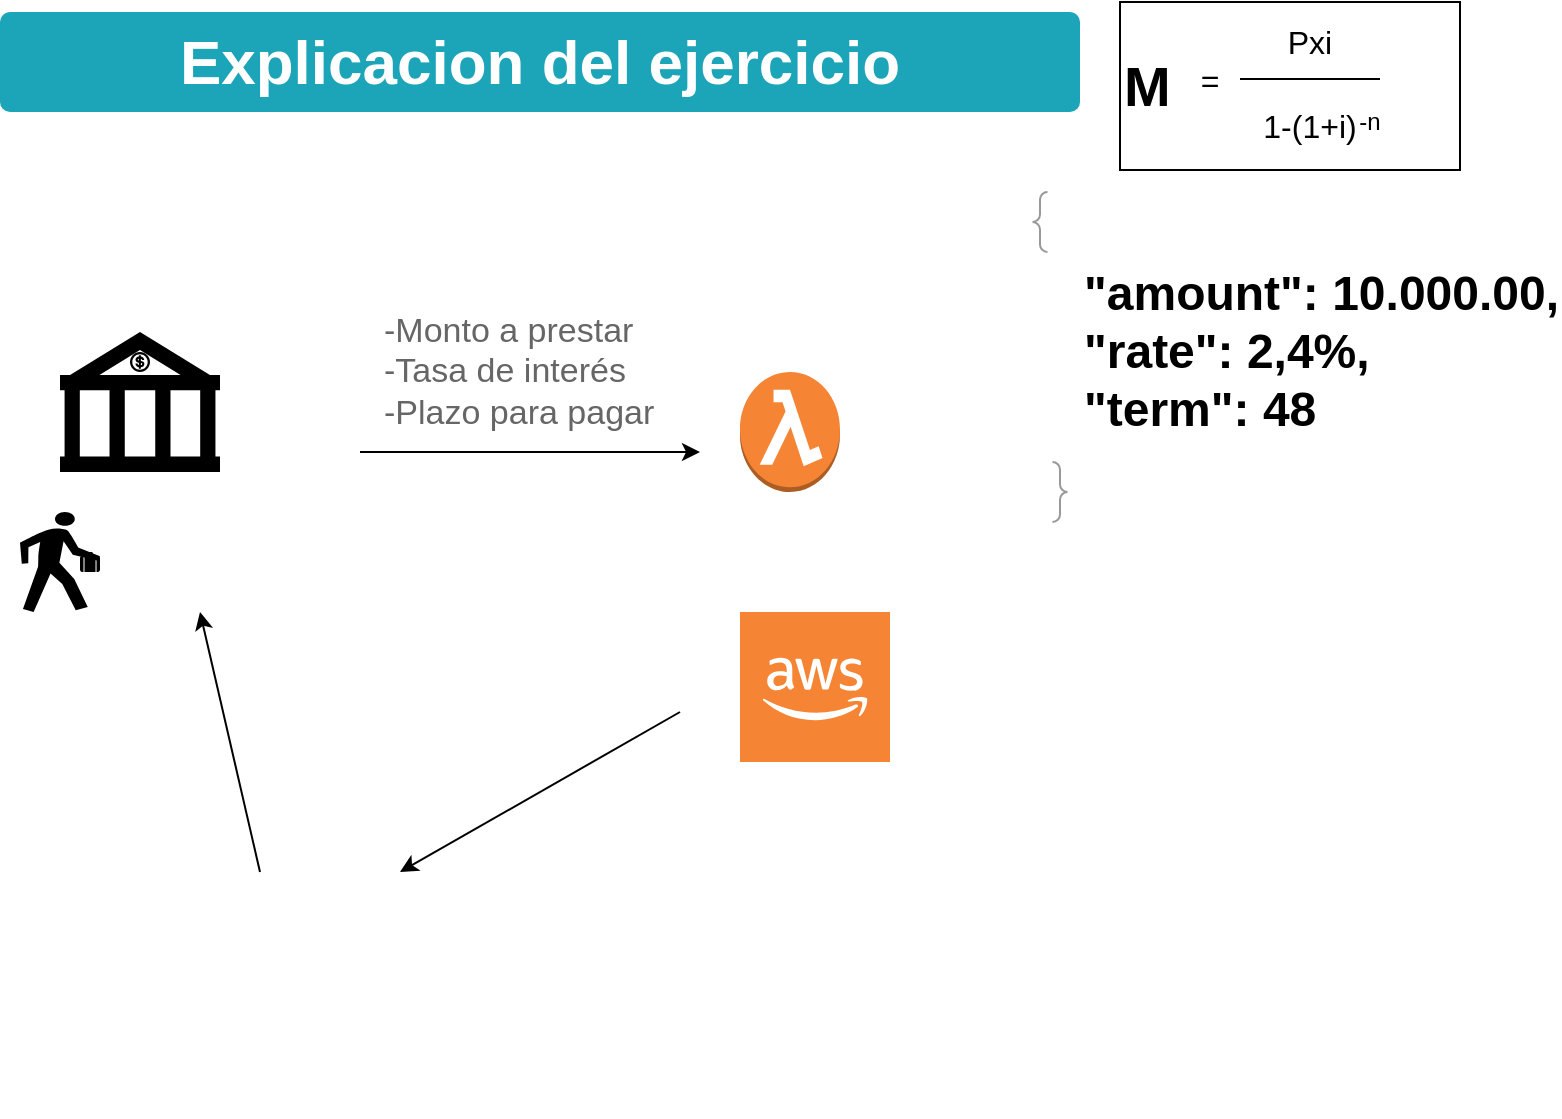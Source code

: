 <mxfile version="24.8.4">
  <diagram name="Página-1" id="8NieawGxPOKSAnh-TbT8">
    <mxGraphModel dx="1434" dy="4245" grid="1" gridSize="10" guides="1" tooltips="1" connect="1" arrows="1" fold="1" page="1" pageScale="1" pageWidth="827" pageHeight="1169" math="0" shadow="0">
      <root>
        <mxCell id="0" />
        <mxCell id="1" parent="0" />
        <mxCell id="Zck-0JozBUIE2gDJquMK-5" value="" style="shape=mxgraph.signs.travel.bank;html=1;pointerEvents=1;fillColor=#000000;strokeColor=none;verticalLabelPosition=bottom;verticalAlign=top;align=center;" vertex="1" parent="1">
          <mxGeometry x="40" y="-2419" width="80" height="70" as="geometry" />
        </mxCell>
        <mxCell id="Zck-0JozBUIE2gDJquMK-9" value="" style="outlineConnect=0;dashed=0;verticalLabelPosition=bottom;verticalAlign=top;align=center;html=1;shape=mxgraph.aws3.lambda_function;fillColor=#F58534;gradientColor=none;" vertex="1" parent="1">
          <mxGeometry x="380" y="-2399" width="50" height="60" as="geometry" />
        </mxCell>
        <mxCell id="Zck-0JozBUIE2gDJquMK-10" value="" style="outlineConnect=0;dashed=0;verticalLabelPosition=bottom;verticalAlign=top;align=center;html=1;shape=mxgraph.aws3.cloud_2;fillColor=#F58534;gradientColor=none;" vertex="1" parent="1">
          <mxGeometry x="380" y="-2279" width="75" height="75" as="geometry" />
        </mxCell>
        <mxCell id="Zck-0JozBUIE2gDJquMK-11" value="" style="shape=image;html=1;verticalAlign=top;verticalLabelPosition=bottom;labelBackgroundColor=#ffffff;imageAspect=0;aspect=fixed;image=https://cdn1.iconfinder.com/data/icons/icons-for-a-site-1/64/advantage_calculator-128.png" vertex="1" parent="1">
          <mxGeometry x="110" y="-2136.5" width="110" height="110" as="geometry" />
        </mxCell>
        <mxCell id="Zck-0JozBUIE2gDJquMK-12" value="" style="endArrow=classic;html=1;rounded=0;" edge="1" parent="1">
          <mxGeometry width="50" height="50" relative="1" as="geometry">
            <mxPoint x="190" y="-2359" as="sourcePoint" />
            <mxPoint x="360" y="-2359" as="targetPoint" />
          </mxGeometry>
        </mxCell>
        <mxCell id="Zck-0JozBUIE2gDJquMK-14" value="" style="endArrow=classic;html=1;rounded=0;" edge="1" parent="1">
          <mxGeometry width="50" height="50" relative="1" as="geometry">
            <mxPoint x="140" y="-2149" as="sourcePoint" />
            <mxPoint x="110" y="-2279" as="targetPoint" />
          </mxGeometry>
        </mxCell>
        <mxCell id="Zck-0JozBUIE2gDJquMK-15" value="" style="endArrow=classic;html=1;rounded=0;" edge="1" parent="1">
          <mxGeometry width="50" height="50" relative="1" as="geometry">
            <mxPoint x="350" y="-2229" as="sourcePoint" />
            <mxPoint x="210" y="-2149" as="targetPoint" />
          </mxGeometry>
        </mxCell>
        <mxCell id="Zck-0JozBUIE2gDJquMK-16" value="" style="labelPosition=right;align=left;strokeWidth=1;shape=mxgraph.mockup.markup.curlyBrace;html=1;shadow=0;dashed=0;strokeColor=#999999;direction=north;rotation=-180;" vertex="1" parent="1">
          <mxGeometry x="530" y="-2354" width="20" height="30" as="geometry" />
        </mxCell>
        <mxCell id="Zck-0JozBUIE2gDJquMK-17" value="" style="labelPosition=right;align=left;strokeWidth=1;shape=mxgraph.mockup.markup.curlyBrace;html=1;shadow=0;dashed=0;strokeColor=#999999;direction=north;" vertex="1" parent="1">
          <mxGeometry x="520" y="-2489" width="20" height="30" as="geometry" />
        </mxCell>
        <mxCell id="Zck-0JozBUIE2gDJquMK-20" value="&quot;amount&quot;: 10.000.00,&lt;div&gt;&lt;span style=&quot;background-color: initial;&quot;&gt;&quot;rate&quot;: 2,4%,&lt;/span&gt;&lt;div&gt;&quot;term&quot;: 48&lt;/div&gt;&lt;/div&gt;" style="text;strokeColor=none;fillColor=none;html=1;fontSize=24;fontStyle=1;verticalAlign=middle;align=left;" vertex="1" parent="1">
          <mxGeometry x="550" y="-2429" width="100" height="40" as="geometry" />
        </mxCell>
        <mxCell id="Zck-0JozBUIE2gDJquMK-22" value="-Monto a prestar&lt;br&gt;-Tasa de interés&lt;br&gt;-Plazo para pagar" style="strokeWidth=1;shadow=0;dashed=0;align=center;html=1;shape=mxgraph.mockup.text.bulletedList;textColor=#666666;mainText=,,,,;textSize=17;bulletStyle=none;strokeColor=none;fillColor=none;align=left;verticalAlign=top;fontSize=17;fontColor=#666666;" vertex="1" parent="1">
          <mxGeometry x="200" y="-2436.5" width="150" height="135" as="geometry" />
        </mxCell>
        <mxCell id="Zck-0JozBUIE2gDJquMK-24" value="" style="shape=mxgraph.signs.people.walking;html=1;pointerEvents=1;fillColor=#000000;strokeColor=none;verticalLabelPosition=bottom;verticalAlign=top;align=center;sketch=0;" vertex="1" parent="1">
          <mxGeometry x="20" y="-2329" width="40" height="50" as="geometry" />
        </mxCell>
        <mxCell id="Zck-0JozBUIE2gDJquMK-26" value="" style="shape=mxgraph.signs.travel.cashier;html=1;pointerEvents=1;fillColor=#000000;strokeColor=none;verticalLabelPosition=bottom;verticalAlign=top;align=center;sketch=0;" vertex="1" parent="1">
          <mxGeometry x="75" y="-2409" width="10" height="10" as="geometry" />
        </mxCell>
        <mxCell id="Zck-0JozBUIE2gDJquMK-27" value="" style="shape=mxgraph.signs.travel.baggage;html=1;pointerEvents=1;fillColor=#000000;strokeColor=none;verticalLabelPosition=bottom;verticalAlign=top;align=center;sketch=0;" vertex="1" parent="1">
          <mxGeometry x="50" y="-2309" width="10" height="10" as="geometry" />
        </mxCell>
        <mxCell id="Zck-0JozBUIE2gDJquMK-30" value="&lt;font style=&quot;font-size: 31px;&quot;&gt;Explicacion del ejercicio&lt;/font&gt;" style="html=1;shadow=0;dashed=0;shape=mxgraph.bootstrap.rrect;rSize=5;strokeColor=none;strokeWidth=1;fillColor=#1CA5B8;fontColor=#FFFFFF;whiteSpace=wrap;align=center;verticalAlign=middle;spacingLeft=0;fontStyle=1;fontSize=14;spacing=5;" vertex="1" parent="1">
          <mxGeometry x="10" y="-2579" width="540" height="50" as="geometry" />
        </mxCell>
        <mxCell id="Zck-0JozBUIE2gDJquMK-31" value="&lt;font style=&quot;font-size: 28px;&quot;&gt;&lt;b&gt;M&lt;/b&gt;&lt;/font&gt;" style="rounded=0;whiteSpace=wrap;html=1;align=left;" vertex="1" parent="1">
          <mxGeometry x="570" y="-2584" width="170" height="84" as="geometry" />
        </mxCell>
        <mxCell id="Zck-0JozBUIE2gDJquMK-32" value="&lt;font style=&quot;font-size: 16px;&quot;&gt;Pxi&lt;/font&gt;" style="text;html=1;align=center;verticalAlign=middle;whiteSpace=wrap;rounded=0;" vertex="1" parent="1">
          <mxGeometry x="635" y="-2579" width="60" height="30" as="geometry" />
        </mxCell>
        <mxCell id="Zck-0JozBUIE2gDJquMK-34" value="" style="endArrow=none;html=1;rounded=0;" edge="1" parent="1">
          <mxGeometry width="50" height="50" relative="1" as="geometry">
            <mxPoint x="630" y="-2545.5" as="sourcePoint" />
            <mxPoint x="700" y="-2545.5" as="targetPoint" />
          </mxGeometry>
        </mxCell>
        <mxCell id="Zck-0JozBUIE2gDJquMK-35" value="&lt;sup style=&quot;&quot;&gt;&lt;font style=&quot;font-size: 16px;&quot;&gt;1-(1+i)&lt;/font&gt;&lt;/sup&gt;" style="text;html=1;align=center;verticalAlign=middle;whiteSpace=wrap;rounded=0;" vertex="1" parent="1">
          <mxGeometry x="630" y="-2540" width="70" height="39" as="geometry" />
        </mxCell>
        <mxCell id="Zck-0JozBUIE2gDJquMK-36" value="-n" style="text;html=1;align=center;verticalAlign=middle;whiteSpace=wrap;rounded=0;" vertex="1" parent="1">
          <mxGeometry x="680" y="-2529" width="30" height="9" as="geometry" />
        </mxCell>
        <mxCell id="Zck-0JozBUIE2gDJquMK-41" value="&lt;font style=&quot;font-size: 16px;&quot;&gt;=&lt;/font&gt;" style="text;html=1;align=center;verticalAlign=middle;whiteSpace=wrap;rounded=0;" vertex="1" parent="1">
          <mxGeometry x="600" y="-2550" width="30" height="10" as="geometry" />
        </mxCell>
      </root>
    </mxGraphModel>
  </diagram>
</mxfile>
